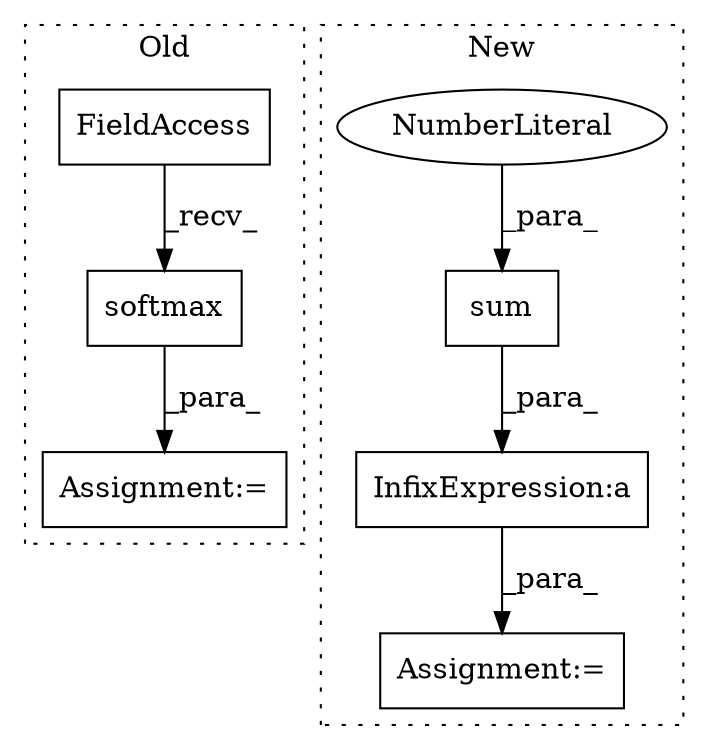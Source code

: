 digraph G {
subgraph cluster0 {
1 [label="softmax" a="32" s="3654,3674" l="8,1" shape="box"];
4 [label="Assignment:=" a="7" s="3633" l="1" shape="box"];
6 [label="FieldAccess" a="22" s="3634" l="19" shape="box"];
label = "Old";
style="dotted";
}
subgraph cluster1 {
2 [label="sum" a="32" s="3687,3692" l="4,1" shape="box"];
3 [label="InfixExpression:a" a="27" s="3659" l="3" shape="box"];
5 [label="Assignment:=" a="7" s="3633" l="1" shape="box"];
7 [label="NumberLiteral" a="34" s="3691" l="1" shape="ellipse"];
label = "New";
style="dotted";
}
1 -> 4 [label="_para_"];
2 -> 3 [label="_para_"];
3 -> 5 [label="_para_"];
6 -> 1 [label="_recv_"];
7 -> 2 [label="_para_"];
}